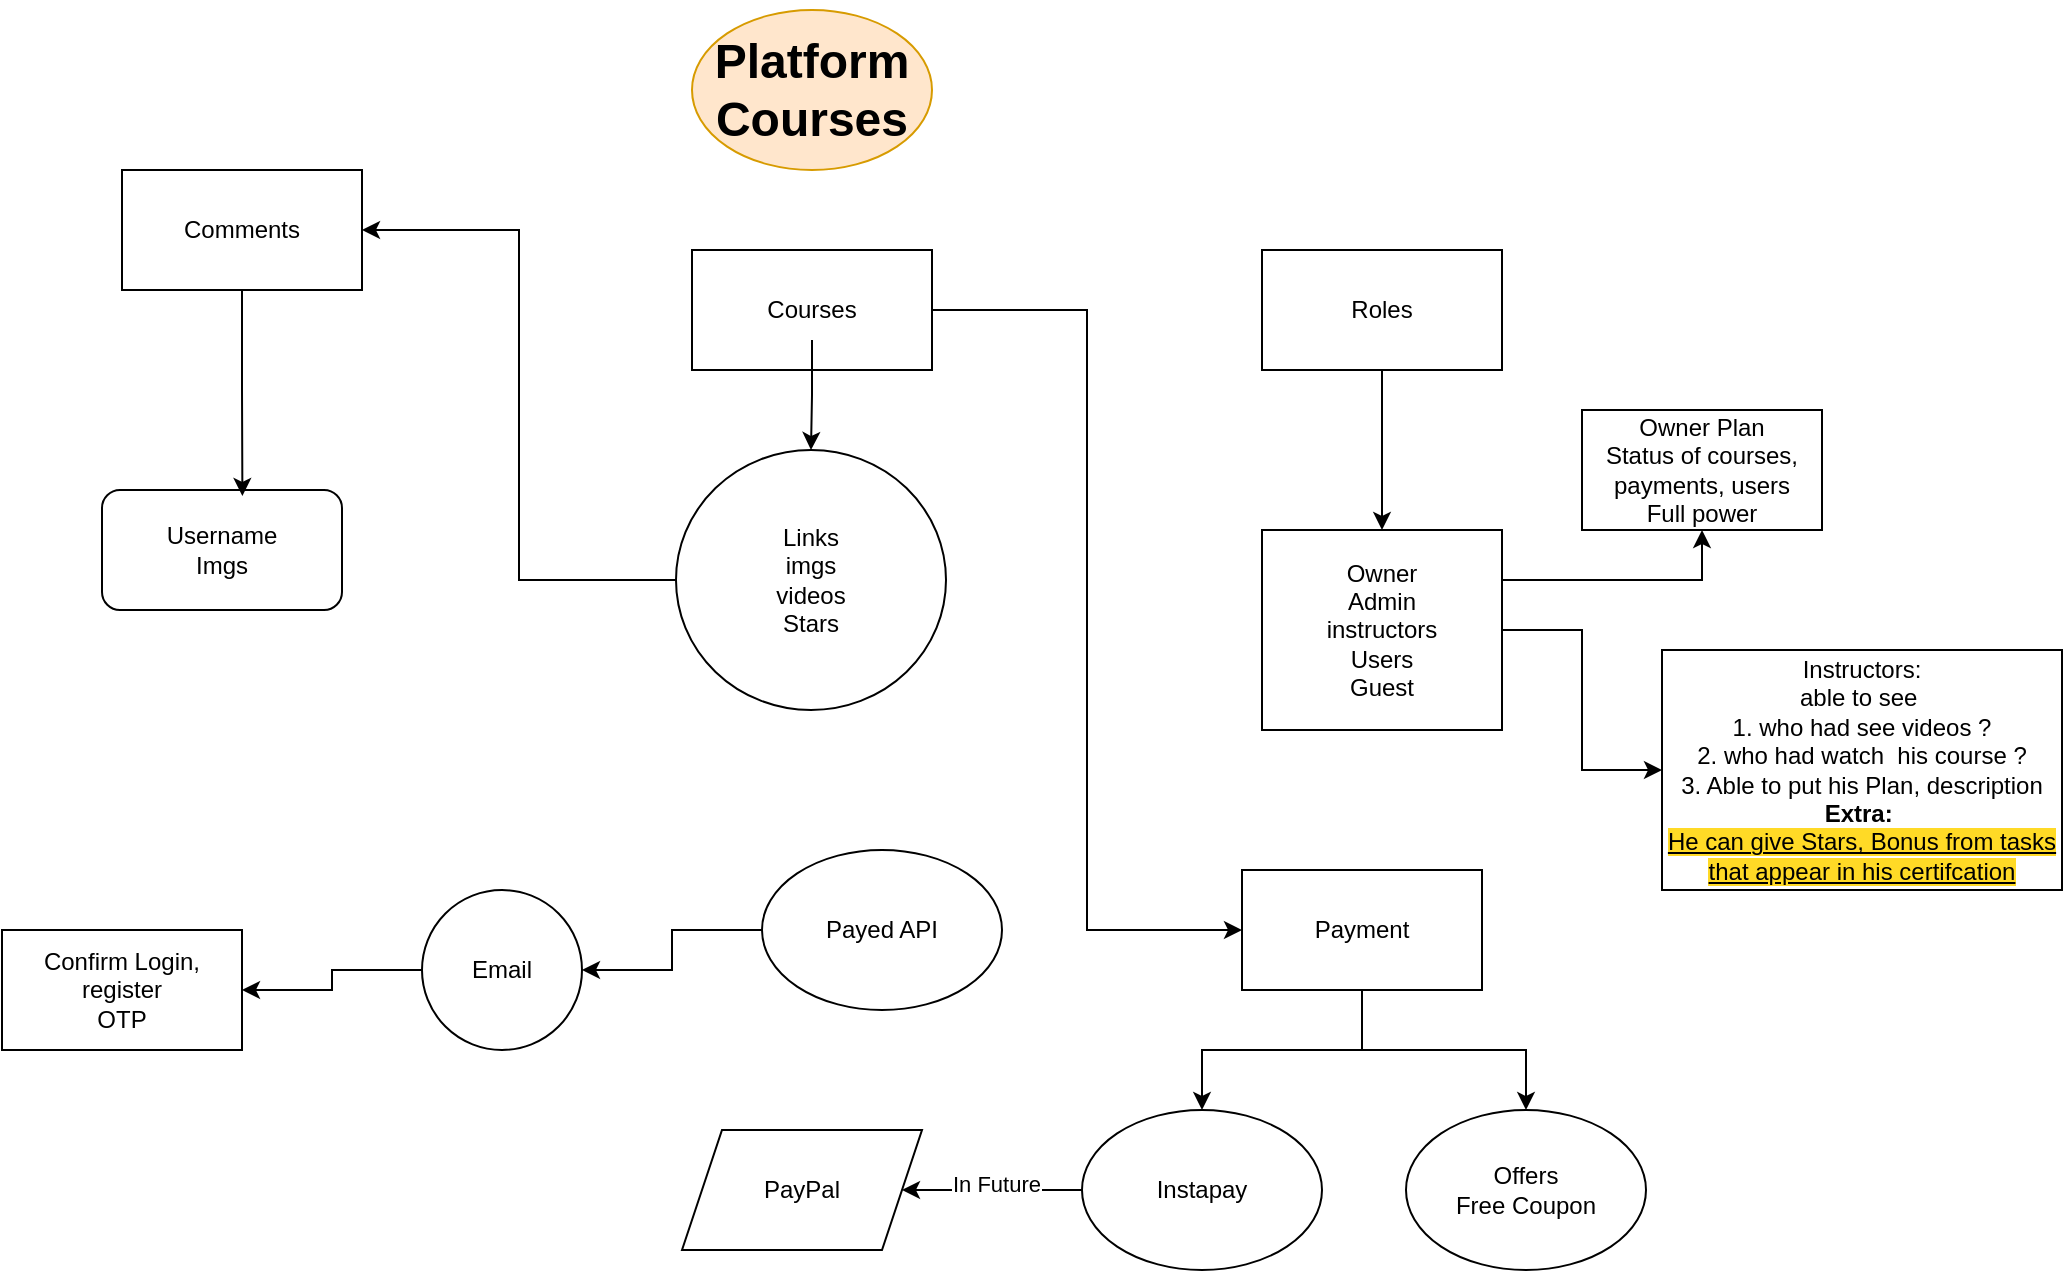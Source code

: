<mxfile version="28.1.2">
  <diagram name="Page-1" id="W9_G9vZunfboomWLxtPq">
    <mxGraphModel dx="1765" dy="746" grid="0" gridSize="10" guides="1" tooltips="0" connect="1" arrows="1" fold="1" page="1" pageScale="1" pageWidth="850" pageHeight="1100" math="0" shadow="0">
      <root>
        <mxCell id="0" />
        <mxCell id="1" parent="0" />
        <mxCell id="70RuwSupTqq13m1NtKx2-23" value="" style="group" vertex="1" connectable="0" parent="1">
          <mxGeometry x="650" y="140" width="120" height="60" as="geometry" />
        </mxCell>
        <mxCell id="70RuwSupTqq13m1NtKx2-7" value="" style="rounded=0;whiteSpace=wrap;html=1;" vertex="1" parent="70RuwSupTqq13m1NtKx2-23">
          <mxGeometry width="120" height="60" as="geometry" />
        </mxCell>
        <mxCell id="70RuwSupTqq13m1NtKx2-8" value="Roles" style="text;html=1;align=center;verticalAlign=middle;whiteSpace=wrap;rounded=0;" vertex="1" parent="70RuwSupTqq13m1NtKx2-23">
          <mxGeometry x="30" y="15" width="60" height="30" as="geometry" />
        </mxCell>
        <mxCell id="70RuwSupTqq13m1NtKx2-24" value="" style="group" vertex="1" connectable="0" parent="1">
          <mxGeometry x="365" y="140" width="120" height="60" as="geometry" />
        </mxCell>
        <mxCell id="70RuwSupTqq13m1NtKx2-25" value="" style="rounded=0;whiteSpace=wrap;html=1;" vertex="1" parent="70RuwSupTqq13m1NtKx2-24">
          <mxGeometry width="120" height="60" as="geometry" />
        </mxCell>
        <mxCell id="70RuwSupTqq13m1NtKx2-26" value="Courses" style="text;html=1;align=center;verticalAlign=middle;whiteSpace=wrap;rounded=0;" vertex="1" parent="70RuwSupTqq13m1NtKx2-24">
          <mxGeometry x="30" y="15" width="60" height="30" as="geometry" />
        </mxCell>
        <mxCell id="70RuwSupTqq13m1NtKx2-28" value="" style="group" vertex="1" connectable="0" parent="1">
          <mxGeometry x="80" y="100" width="120" height="60" as="geometry" />
        </mxCell>
        <mxCell id="70RuwSupTqq13m1NtKx2-29" value="" style="rounded=0;whiteSpace=wrap;html=1;" vertex="1" parent="70RuwSupTqq13m1NtKx2-28">
          <mxGeometry width="120" height="60" as="geometry" />
        </mxCell>
        <mxCell id="70RuwSupTqq13m1NtKx2-30" value="Comments" style="text;html=1;align=center;verticalAlign=middle;whiteSpace=wrap;rounded=0;" vertex="1" parent="70RuwSupTqq13m1NtKx2-28">
          <mxGeometry x="30" y="15" width="60" height="30" as="geometry" />
        </mxCell>
        <mxCell id="70RuwSupTqq13m1NtKx2-78" style="edgeStyle=orthogonalEdgeStyle;rounded=0;orthogonalLoop=1;jettySize=auto;html=1;entryX=0;entryY=0.5;entryDx=0;entryDy=0;" edge="1" parent="1" source="70RuwSupTqq13m1NtKx2-34" target="70RuwSupTqq13m1NtKx2-81">
          <mxGeometry relative="1" as="geometry">
            <mxPoint x="890" y="390" as="targetPoint" />
          </mxGeometry>
        </mxCell>
        <mxCell id="70RuwSupTqq13m1NtKx2-80" style="edgeStyle=orthogonalEdgeStyle;rounded=0;orthogonalLoop=1;jettySize=auto;html=1;exitX=1;exitY=0.25;exitDx=0;exitDy=0;entryX=0.5;entryY=1;entryDx=0;entryDy=0;" edge="1" parent="1" source="70RuwSupTqq13m1NtKx2-34" target="70RuwSupTqq13m1NtKx2-79">
          <mxGeometry relative="1" as="geometry" />
        </mxCell>
        <mxCell id="70RuwSupTqq13m1NtKx2-34" value="&lt;div&gt;Owner&lt;/div&gt;Admin&lt;div&gt;instructors&lt;/div&gt;&lt;div&gt;&lt;div&gt;Users&lt;/div&gt;&lt;div&gt;Guest&lt;/div&gt;&lt;/div&gt;" style="rounded=0;whiteSpace=wrap;html=1;" vertex="1" parent="1">
          <mxGeometry x="650" y="280" width="120" height="100" as="geometry" />
        </mxCell>
        <mxCell id="70RuwSupTqq13m1NtKx2-35" value="" style="edgeStyle=orthogonalEdgeStyle;rounded=0;orthogonalLoop=1;jettySize=auto;html=1;" edge="1" parent="1" source="70RuwSupTqq13m1NtKx2-7" target="70RuwSupTqq13m1NtKx2-34">
          <mxGeometry relative="1" as="geometry" />
        </mxCell>
        <mxCell id="70RuwSupTqq13m1NtKx2-36" value="&lt;h1&gt;Platform Courses&lt;/h1&gt;" style="ellipse;whiteSpace=wrap;html=1;fillColor=#ffe6cc;strokeColor=#d79b00;" vertex="1" parent="1">
          <mxGeometry x="365" y="20" width="120" height="80" as="geometry" />
        </mxCell>
        <mxCell id="70RuwSupTqq13m1NtKx2-44" style="edgeStyle=orthogonalEdgeStyle;rounded=0;orthogonalLoop=1;jettySize=auto;html=1;entryX=1;entryY=0.5;entryDx=0;entryDy=0;" edge="1" parent="1" source="70RuwSupTqq13m1NtKx2-38" target="70RuwSupTqq13m1NtKx2-29">
          <mxGeometry relative="1" as="geometry" />
        </mxCell>
        <mxCell id="70RuwSupTqq13m1NtKx2-38" value="Links&lt;div&gt;imgs&lt;/div&gt;&lt;div&gt;videos&lt;/div&gt;&lt;div&gt;Stars&lt;/div&gt;" style="ellipse;whiteSpace=wrap;html=1;" vertex="1" parent="1">
          <mxGeometry x="357" y="240" width="135" height="130" as="geometry" />
        </mxCell>
        <mxCell id="70RuwSupTqq13m1NtKx2-39" value="" style="edgeStyle=orthogonalEdgeStyle;rounded=0;orthogonalLoop=1;jettySize=auto;html=1;" edge="1" parent="1" source="70RuwSupTqq13m1NtKx2-26" target="70RuwSupTqq13m1NtKx2-38">
          <mxGeometry relative="1" as="geometry" />
        </mxCell>
        <mxCell id="70RuwSupTqq13m1NtKx2-41" value="Username&lt;div&gt;Imgs&lt;/div&gt;" style="rounded=1;whiteSpace=wrap;html=1;" vertex="1" parent="1">
          <mxGeometry x="70" y="260" width="120" height="60" as="geometry" />
        </mxCell>
        <mxCell id="70RuwSupTqq13m1NtKx2-45" style="edgeStyle=orthogonalEdgeStyle;rounded=0;orthogonalLoop=1;jettySize=auto;html=1;entryX=0.585;entryY=0.05;entryDx=0;entryDy=0;entryPerimeter=0;" edge="1" parent="1" source="70RuwSupTqq13m1NtKx2-29" target="70RuwSupTqq13m1NtKx2-41">
          <mxGeometry relative="1" as="geometry" />
        </mxCell>
        <mxCell id="70RuwSupTqq13m1NtKx2-60" style="edgeStyle=orthogonalEdgeStyle;rounded=0;orthogonalLoop=1;jettySize=auto;html=1;entryX=0.5;entryY=0;entryDx=0;entryDy=0;" edge="1" parent="1" source="70RuwSupTqq13m1NtKx2-46" target="70RuwSupTqq13m1NtKx2-58">
          <mxGeometry relative="1" as="geometry" />
        </mxCell>
        <mxCell id="70RuwSupTqq13m1NtKx2-62" style="edgeStyle=orthogonalEdgeStyle;rounded=0;orthogonalLoop=1;jettySize=auto;html=1;entryX=0.5;entryY=0;entryDx=0;entryDy=0;" edge="1" parent="1" source="70RuwSupTqq13m1NtKx2-46" target="70RuwSupTqq13m1NtKx2-61">
          <mxGeometry relative="1" as="geometry">
            <Array as="points">
              <mxPoint x="700" y="540" />
              <mxPoint x="620" y="540" />
            </Array>
          </mxGeometry>
        </mxCell>
        <mxCell id="70RuwSupTqq13m1NtKx2-46" value="Payment" style="rounded=0;whiteSpace=wrap;html=1;" vertex="1" parent="1">
          <mxGeometry x="640" y="450" width="120" height="60" as="geometry" />
        </mxCell>
        <mxCell id="70RuwSupTqq13m1NtKx2-50" style="edgeStyle=orthogonalEdgeStyle;rounded=0;orthogonalLoop=1;jettySize=auto;html=1;entryX=1;entryY=0.5;entryDx=0;entryDy=0;" edge="1" parent="1" source="70RuwSupTqq13m1NtKx2-47" target="70RuwSupTqq13m1NtKx2-49">
          <mxGeometry relative="1" as="geometry" />
        </mxCell>
        <mxCell id="70RuwSupTqq13m1NtKx2-47" value="Payed API" style="ellipse;whiteSpace=wrap;html=1;" vertex="1" parent="1">
          <mxGeometry x="400" y="440" width="120" height="80" as="geometry" />
        </mxCell>
        <mxCell id="70RuwSupTqq13m1NtKx2-52" value="" style="edgeStyle=orthogonalEdgeStyle;rounded=0;orthogonalLoop=1;jettySize=auto;html=1;entryX=1;entryY=0.5;entryDx=0;entryDy=0;" edge="1" parent="1" source="70RuwSupTqq13m1NtKx2-49" target="70RuwSupTqq13m1NtKx2-53">
          <mxGeometry relative="1" as="geometry">
            <mxPoint x="150.0" y="500.0" as="targetPoint" />
          </mxGeometry>
        </mxCell>
        <mxCell id="70RuwSupTqq13m1NtKx2-49" value="Email" style="ellipse;whiteSpace=wrap;html=1;" vertex="1" parent="1">
          <mxGeometry x="230" y="460" width="80" height="80" as="geometry" />
        </mxCell>
        <mxCell id="70RuwSupTqq13m1NtKx2-53" value="Confirm Login, register&lt;br&gt;OTP" style="rounded=0;whiteSpace=wrap;html=1;" vertex="1" parent="1">
          <mxGeometry x="20" y="480" width="120" height="60" as="geometry" />
        </mxCell>
        <mxCell id="70RuwSupTqq13m1NtKx2-55" style="edgeStyle=orthogonalEdgeStyle;rounded=0;orthogonalLoop=1;jettySize=auto;html=1;exitX=1;exitY=0.5;exitDx=0;exitDy=0;entryX=0;entryY=0.5;entryDx=0;entryDy=0;" edge="1" parent="1" source="70RuwSupTqq13m1NtKx2-25" target="70RuwSupTqq13m1NtKx2-46">
          <mxGeometry relative="1" as="geometry" />
        </mxCell>
        <mxCell id="70RuwSupTqq13m1NtKx2-58" value="&lt;div&gt;Offers&lt;/div&gt;Free Coupon" style="ellipse;whiteSpace=wrap;html=1;" vertex="1" parent="1">
          <mxGeometry x="722" y="570" width="120" height="80" as="geometry" />
        </mxCell>
        <mxCell id="70RuwSupTqq13m1NtKx2-69" value="" style="edgeStyle=orthogonalEdgeStyle;rounded=0;orthogonalLoop=1;jettySize=auto;html=1;" edge="1" parent="1" source="70RuwSupTqq13m1NtKx2-61" target="70RuwSupTqq13m1NtKx2-68">
          <mxGeometry relative="1" as="geometry" />
        </mxCell>
        <mxCell id="70RuwSupTqq13m1NtKx2-70" value="In Future" style="edgeLabel;html=1;align=center;verticalAlign=middle;resizable=0;points=[];" vertex="1" connectable="0" parent="70RuwSupTqq13m1NtKx2-69">
          <mxGeometry x="-0.031" y="-3" relative="1" as="geometry">
            <mxPoint as="offset" />
          </mxGeometry>
        </mxCell>
        <mxCell id="70RuwSupTqq13m1NtKx2-61" value="Instapay" style="ellipse;whiteSpace=wrap;html=1;" vertex="1" parent="1">
          <mxGeometry x="560" y="570" width="120" height="80" as="geometry" />
        </mxCell>
        <mxCell id="70RuwSupTqq13m1NtKx2-68" value="PayPal" style="shape=parallelogram;perimeter=parallelogramPerimeter;whiteSpace=wrap;html=1;fixedSize=1;" vertex="1" parent="1">
          <mxGeometry x="360" y="580" width="120" height="60" as="geometry" />
        </mxCell>
        <mxCell id="70RuwSupTqq13m1NtKx2-79" value="&lt;div&gt;Owner Plan&lt;/div&gt;&lt;div&gt;Status of courses, payments, users&lt;/div&gt;&lt;div&gt;Full power&lt;/div&gt;" style="rounded=0;whiteSpace=wrap;html=1;" vertex="1" parent="1">
          <mxGeometry x="810" y="220" width="120" height="60" as="geometry" />
        </mxCell>
        <mxCell id="70RuwSupTqq13m1NtKx2-81" value="Instructors:&lt;div&gt;able to see&amp;nbsp;&lt;/div&gt;&lt;div&gt;1. who had see videos ?&lt;/div&gt;&lt;div&gt;2. who had watch&amp;nbsp; his course ?&lt;/div&gt;&lt;div&gt;3. Able to put his Plan, description&lt;/div&gt;&lt;div&gt;&lt;b&gt;Extra:&amp;nbsp;&lt;/b&gt;&lt;/div&gt;&lt;div&gt;&lt;u style=&quot;background-color: rgb(255, 218, 38);&quot;&gt;He can give Stars, Bonus from tasks that appear in his certifcation&lt;/u&gt;&lt;/div&gt;" style="rounded=0;whiteSpace=wrap;html=1;" vertex="1" parent="1">
          <mxGeometry x="850" y="340" width="200" height="120" as="geometry" />
        </mxCell>
      </root>
    </mxGraphModel>
  </diagram>
</mxfile>
